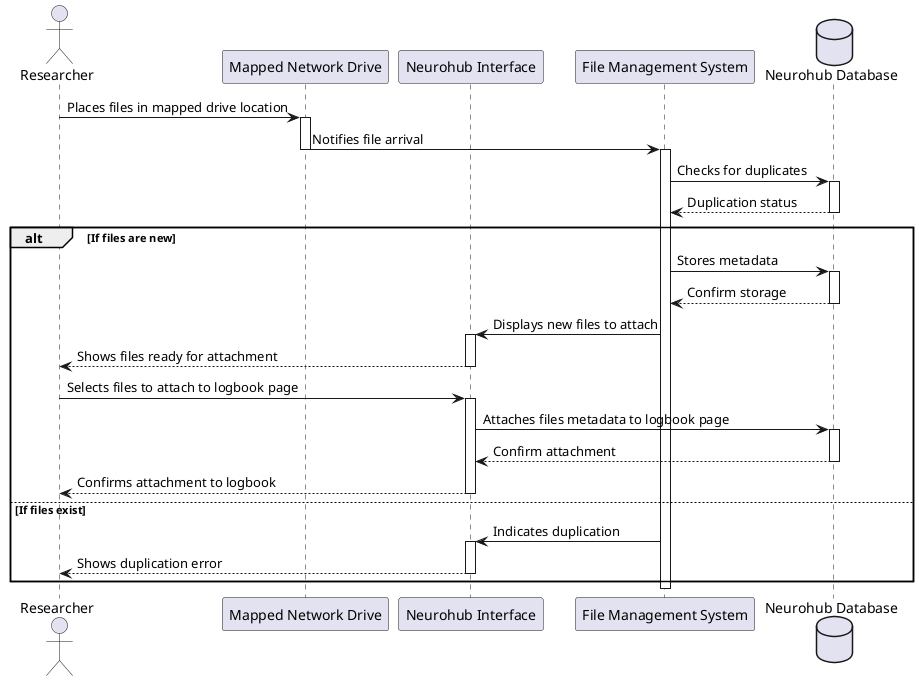 @startuml
actor Researcher as R
participant "Mapped Network Drive" as MND
participant "Neurohub Interface" as UI
participant "File Management System" as FMS
database "Neurohub Database" as DB

R -> MND : Places files in mapped drive location
activate MND

MND -> FMS : Notifies file arrival
deactivate MND
activate FMS

FMS -> DB : Checks for duplicates
activate DB
DB --> FMS : Duplication status
deactivate DB

alt If files are new
    FMS -> DB : Stores metadata
    activate DB
    DB --> FMS : Confirm storage
    deactivate DB

    FMS -> UI : Displays new files to attach
    activate UI
    UI --> R : Shows files ready for attachment
    deactivate UI

    R -> UI : Selects files to attach to logbook page
    activate UI

    UI -> DB : Attaches files metadata to logbook page
    activate DB
    DB --> UI : Confirm attachment
    deactivate DB

    UI --> R : Confirms attachment to logbook
    deactivate UI
else If files exist
    FMS -> UI : Indicates duplication
    activate UI
    UI --> R : Shows duplication error
    deactivate UI
end

deactivate FMS

@enduml